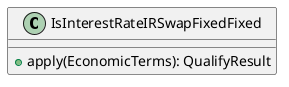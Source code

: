 @startuml

    class IsInterestRateIRSwapFixedFixed [[IsInterestRateIRSwapFixedFixed.html]] {
        +apply(EconomicTerms): QualifyResult
    }

@enduml
